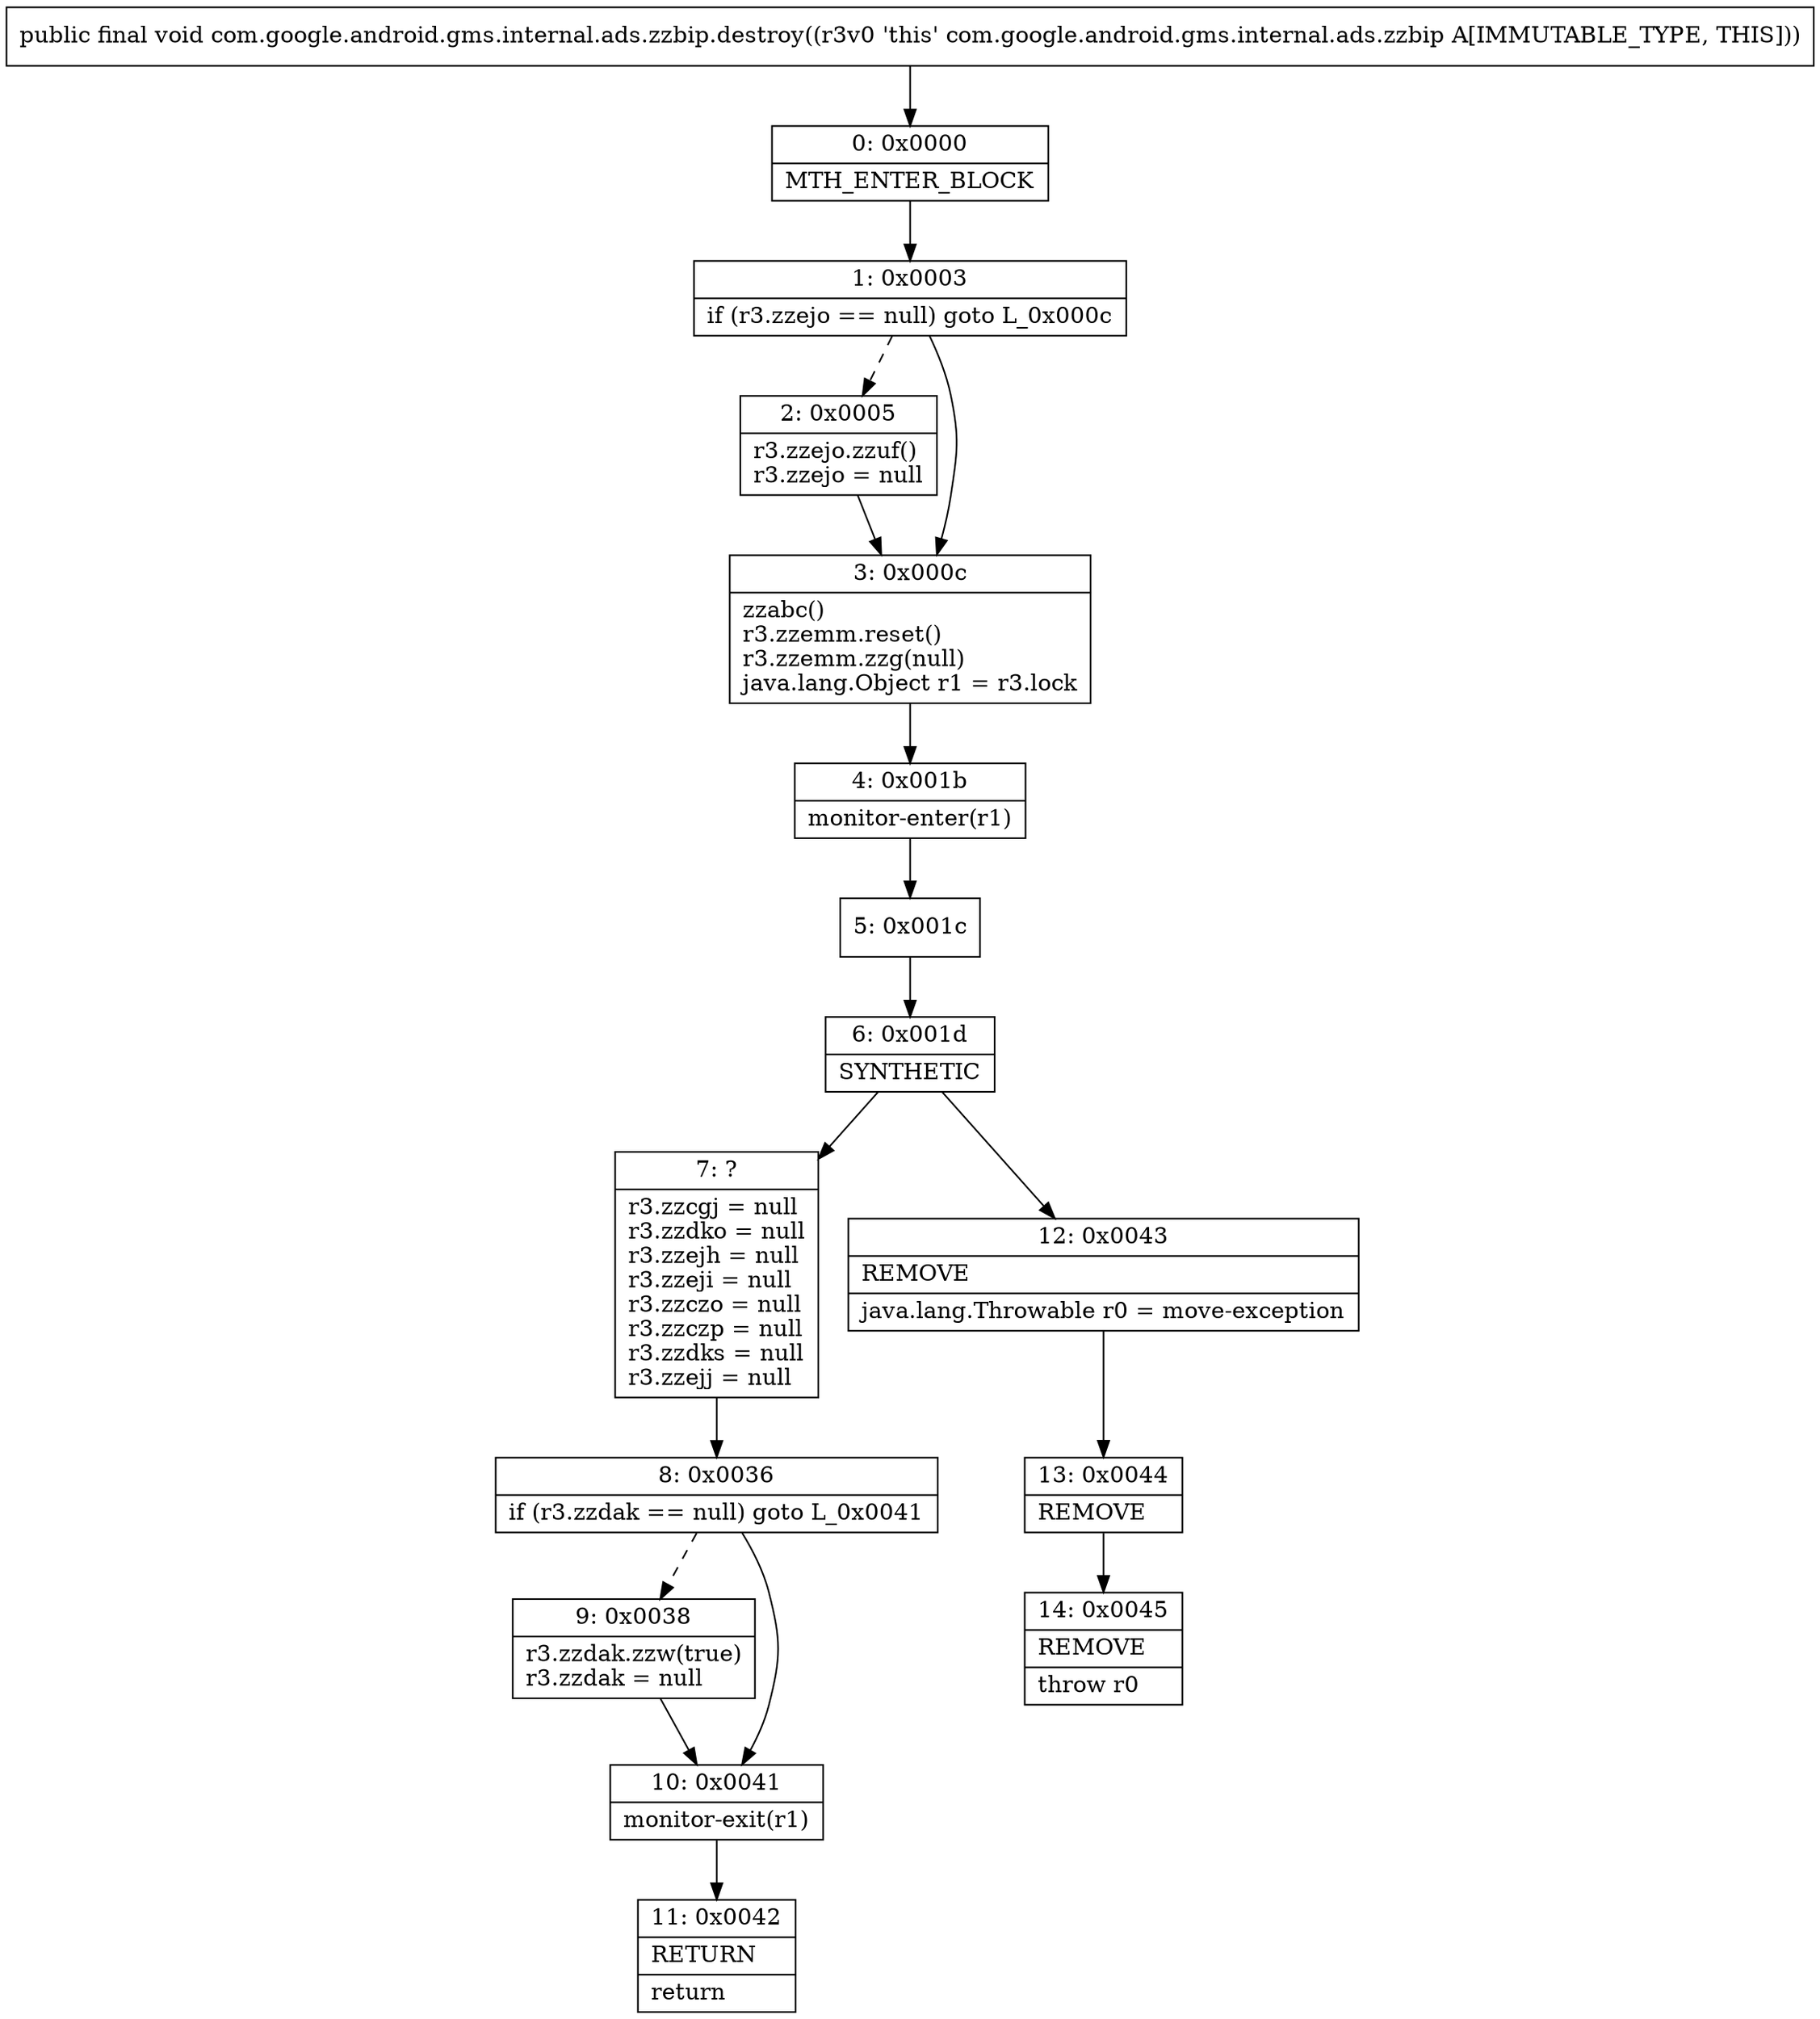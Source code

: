 digraph "CFG forcom.google.android.gms.internal.ads.zzbip.destroy()V" {
Node_0 [shape=record,label="{0\:\ 0x0000|MTH_ENTER_BLOCK\l}"];
Node_1 [shape=record,label="{1\:\ 0x0003|if (r3.zzejo == null) goto L_0x000c\l}"];
Node_2 [shape=record,label="{2\:\ 0x0005|r3.zzejo.zzuf()\lr3.zzejo = null\l}"];
Node_3 [shape=record,label="{3\:\ 0x000c|zzabc()\lr3.zzemm.reset()\lr3.zzemm.zzg(null)\ljava.lang.Object r1 = r3.lock\l}"];
Node_4 [shape=record,label="{4\:\ 0x001b|monitor\-enter(r1)\l}"];
Node_5 [shape=record,label="{5\:\ 0x001c}"];
Node_6 [shape=record,label="{6\:\ 0x001d|SYNTHETIC\l}"];
Node_7 [shape=record,label="{7\:\ ?|r3.zzcgj = null\lr3.zzdko = null\lr3.zzejh = null\lr3.zzeji = null\lr3.zzczo = null\lr3.zzczp = null\lr3.zzdks = null\lr3.zzejj = null\l}"];
Node_8 [shape=record,label="{8\:\ 0x0036|if (r3.zzdak == null) goto L_0x0041\l}"];
Node_9 [shape=record,label="{9\:\ 0x0038|r3.zzdak.zzw(true)\lr3.zzdak = null\l}"];
Node_10 [shape=record,label="{10\:\ 0x0041|monitor\-exit(r1)\l}"];
Node_11 [shape=record,label="{11\:\ 0x0042|RETURN\l|return\l}"];
Node_12 [shape=record,label="{12\:\ 0x0043|REMOVE\l|java.lang.Throwable r0 = move\-exception\l}"];
Node_13 [shape=record,label="{13\:\ 0x0044|REMOVE\l}"];
Node_14 [shape=record,label="{14\:\ 0x0045|REMOVE\l|throw r0\l}"];
MethodNode[shape=record,label="{public final void com.google.android.gms.internal.ads.zzbip.destroy((r3v0 'this' com.google.android.gms.internal.ads.zzbip A[IMMUTABLE_TYPE, THIS])) }"];
MethodNode -> Node_0;
Node_0 -> Node_1;
Node_1 -> Node_2[style=dashed];
Node_1 -> Node_3;
Node_2 -> Node_3;
Node_3 -> Node_4;
Node_4 -> Node_5;
Node_5 -> Node_6;
Node_6 -> Node_7;
Node_6 -> Node_12;
Node_7 -> Node_8;
Node_8 -> Node_9[style=dashed];
Node_8 -> Node_10;
Node_9 -> Node_10;
Node_10 -> Node_11;
Node_12 -> Node_13;
Node_13 -> Node_14;
}


